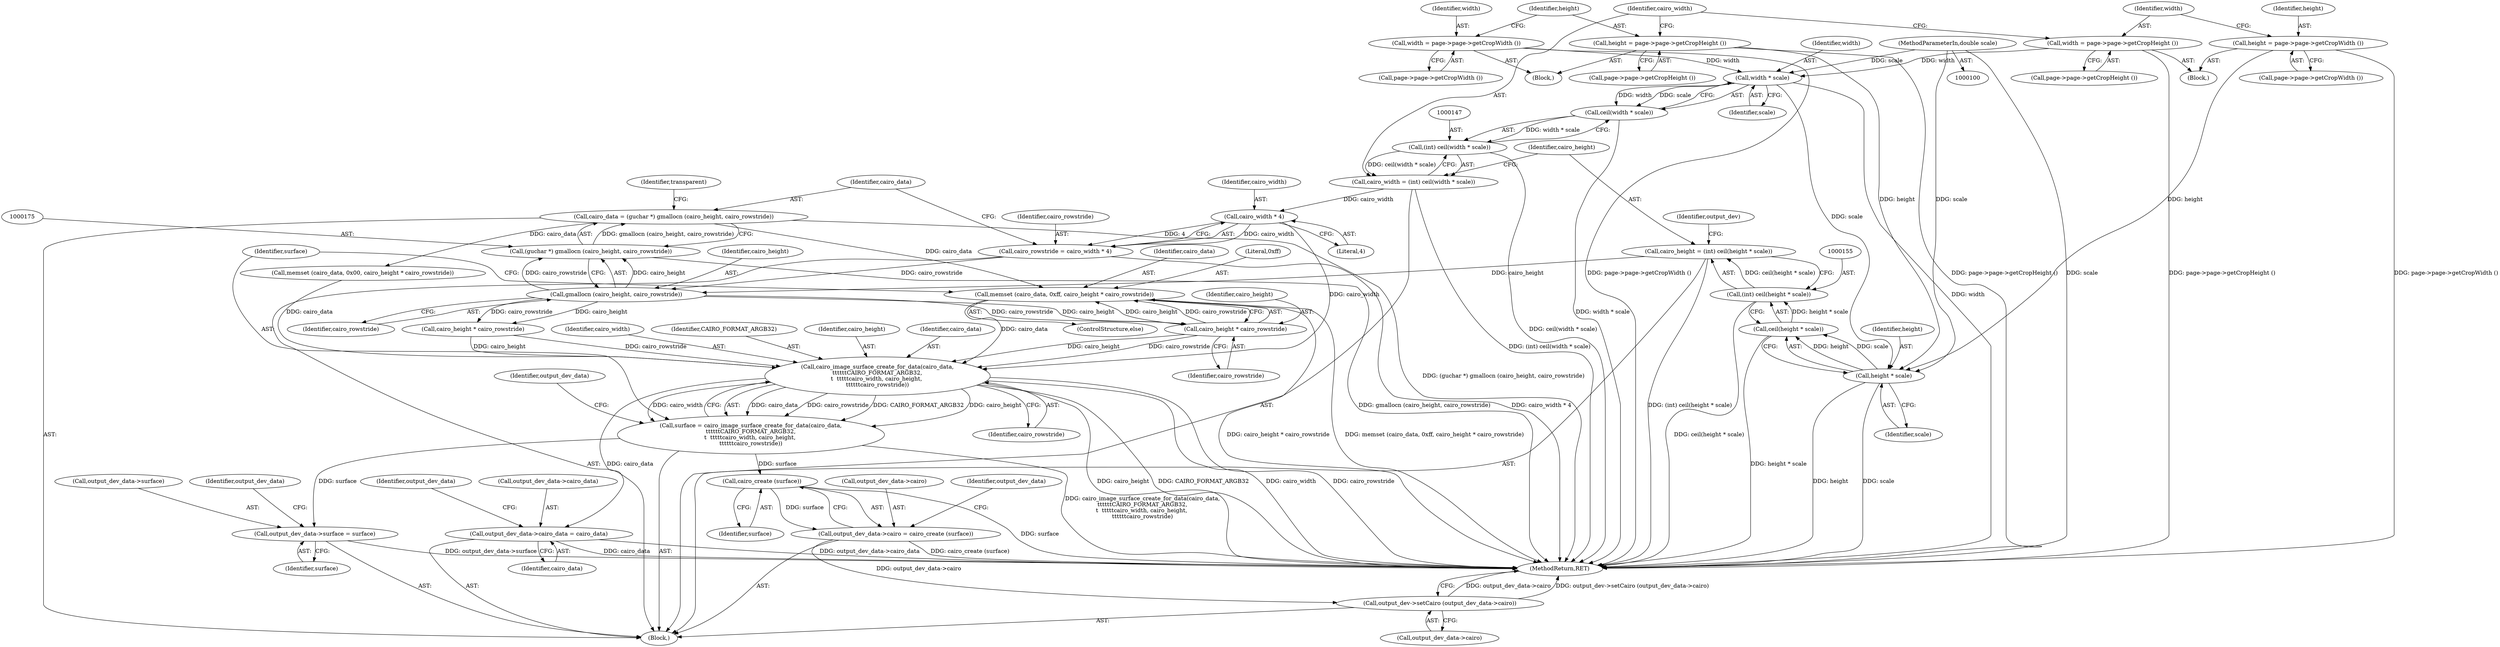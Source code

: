 digraph "0_poppler_9cf2325fb22f812b31858e519411f57747d39bd8@API" {
"1000188" [label="(Call,memset (cairo_data, 0xff, cairo_height * cairo_rowstride))"];
"1000172" [label="(Call,cairo_data = (guchar *) gmallocn (cairo_height, cairo_rowstride))"];
"1000174" [label="(Call,(guchar *) gmallocn (cairo_height, cairo_rowstride))"];
"1000176" [label="(Call,gmallocn (cairo_height, cairo_rowstride))"];
"1000152" [label="(Call,cairo_height = (int) ceil(height * scale))"];
"1000154" [label="(Call,(int) ceil(height * scale))"];
"1000156" [label="(Call,ceil(height * scale))"];
"1000157" [label="(Call,height * scale)"];
"1000141" [label="(Call,height = page->page->getCropHeight ())"];
"1000130" [label="(Call,height = page->page->getCropWidth ())"];
"1000149" [label="(Call,width * scale)"];
"1000138" [label="(Call,width = page->page->getCropWidth ())"];
"1000133" [label="(Call,width = page->page->getCropHeight ())"];
"1000102" [label="(MethodParameterIn,double scale)"];
"1000167" [label="(Call,cairo_rowstride = cairo_width * 4)"];
"1000169" [label="(Call,cairo_width * 4)"];
"1000144" [label="(Call,cairo_width = (int) ceil(width * scale))"];
"1000146" [label="(Call,(int) ceil(width * scale))"];
"1000148" [label="(Call,ceil(width * scale))"];
"1000191" [label="(Call,cairo_height * cairo_rowstride)"];
"1000196" [label="(Call,cairo_image_surface_create_for_data(cairo_data,\n\t\t\t\t\t\tCAIRO_FORMAT_ARGB32,\n\t  \t\t\t\t\tcairo_width, cairo_height, \n\t\t\t\t\t\tcairo_rowstride))"];
"1000194" [label="(Call,surface = cairo_image_surface_create_for_data(cairo_data,\n\t\t\t\t\t\tCAIRO_FORMAT_ARGB32,\n\t  \t\t\t\t\tcairo_width, cairo_height, \n\t\t\t\t\t\tcairo_rowstride))"];
"1000207" [label="(Call,output_dev_data->surface = surface)"];
"1000216" [label="(Call,cairo_create (surface))"];
"1000212" [label="(Call,output_dev_data->cairo = cairo_create (surface))"];
"1000218" [label="(Call,output_dev->setCairo (output_dev_data->cairo))"];
"1000202" [label="(Call,output_dev_data->cairo_data = cairo_data)"];
"1000180" [label="(Identifier,transparent)"];
"1000157" [label="(Call,height * scale)"];
"1000201" [label="(Identifier,cairo_rowstride)"];
"1000169" [label="(Call,cairo_width * 4)"];
"1000137" [label="(Block,)"];
"1000134" [label="(Identifier,width)"];
"1000148" [label="(Call,ceil(width * scale))"];
"1000184" [label="(Call,cairo_height * cairo_rowstride)"];
"1000143" [label="(Call,page->page->getCropHeight ())"];
"1000151" [label="(Identifier,scale)"];
"1000167" [label="(Call,cairo_rowstride = cairo_width * 4)"];
"1000146" [label="(Call,(int) ceil(width * scale))"];
"1000172" [label="(Call,cairo_data = (guchar *) gmallocn (cairo_height, cairo_rowstride))"];
"1000214" [label="(Identifier,output_dev_data)"];
"1000217" [label="(Identifier,surface)"];
"1000213" [label="(Call,output_dev_data->cairo)"];
"1000219" [label="(Call,output_dev_data->cairo)"];
"1000216" [label="(Call,cairo_create (surface))"];
"1000133" [label="(Call,width = page->page->getCropHeight ())"];
"1000145" [label="(Identifier,cairo_width)"];
"1000193" [label="(Identifier,cairo_rowstride)"];
"1000206" [label="(Identifier,cairo_data)"];
"1000174" [label="(Call,(guchar *) gmallocn (cairo_height, cairo_rowstride))"];
"1000178" [label="(Identifier,cairo_rowstride)"];
"1000204" [label="(Identifier,output_dev_data)"];
"1000161" [label="(Identifier,output_dev)"];
"1000132" [label="(Call,page->page->getCropWidth ())"];
"1000199" [label="(Identifier,cairo_width)"];
"1000196" [label="(Call,cairo_image_surface_create_for_data(cairo_data,\n\t\t\t\t\t\tCAIRO_FORMAT_ARGB32,\n\t  \t\t\t\t\tcairo_width, cairo_height, \n\t\t\t\t\t\tcairo_rowstride))"];
"1000181" [label="(Call,memset (cairo_data, 0x00, cairo_height * cairo_rowstride))"];
"1000177" [label="(Identifier,cairo_height)"];
"1000188" [label="(Call,memset (cairo_data, 0xff, cairo_height * cairo_rowstride))"];
"1000191" [label="(Call,cairo_height * cairo_rowstride)"];
"1000189" [label="(Identifier,cairo_data)"];
"1000142" [label="(Identifier,height)"];
"1000144" [label="(Call,cairo_width = (int) ceil(width * scale))"];
"1000187" [label="(ControlStructure,else)"];
"1000212" [label="(Call,output_dev_data->cairo = cairo_create (surface))"];
"1000131" [label="(Identifier,height)"];
"1000195" [label="(Identifier,surface)"];
"1000198" [label="(Identifier,CAIRO_FORMAT_ARGB32)"];
"1000200" [label="(Identifier,cairo_height)"];
"1000220" [label="(Identifier,output_dev_data)"];
"1000209" [label="(Identifier,output_dev_data)"];
"1000159" [label="(Identifier,scale)"];
"1000207" [label="(Call,output_dev_data->surface = surface)"];
"1000152" [label="(Call,cairo_height = (int) ceil(height * scale))"];
"1000156" [label="(Call,ceil(height * scale))"];
"1000194" [label="(Call,surface = cairo_image_surface_create_for_data(cairo_data,\n\t\t\t\t\t\tCAIRO_FORMAT_ARGB32,\n\t  \t\t\t\t\tcairo_width, cairo_height, \n\t\t\t\t\t\tcairo_rowstride))"];
"1000203" [label="(Call,output_dev_data->cairo_data)"];
"1000176" [label="(Call,gmallocn (cairo_height, cairo_rowstride))"];
"1000170" [label="(Identifier,cairo_width)"];
"1000173" [label="(Identifier,cairo_data)"];
"1000150" [label="(Identifier,width)"];
"1000192" [label="(Identifier,cairo_height)"];
"1000140" [label="(Call,page->page->getCropWidth ())"];
"1000208" [label="(Call,output_dev_data->surface)"];
"1000158" [label="(Identifier,height)"];
"1000141" [label="(Call,height = page->page->getCropHeight ())"];
"1000197" [label="(Identifier,cairo_data)"];
"1000222" [label="(MethodReturn,RET)"];
"1000135" [label="(Call,page->page->getCropHeight ())"];
"1000139" [label="(Identifier,width)"];
"1000153" [label="(Identifier,cairo_height)"];
"1000202" [label="(Call,output_dev_data->cairo_data = cairo_data)"];
"1000168" [label="(Identifier,cairo_rowstride)"];
"1000190" [label="(Literal,0xff)"];
"1000129" [label="(Block,)"];
"1000171" [label="(Literal,4)"];
"1000149" [label="(Call,width * scale)"];
"1000218" [label="(Call,output_dev->setCairo (output_dev_data->cairo))"];
"1000138" [label="(Call,width = page->page->getCropWidth ())"];
"1000154" [label="(Call,(int) ceil(height * scale))"];
"1000130" [label="(Call,height = page->page->getCropWidth ())"];
"1000211" [label="(Identifier,surface)"];
"1000106" [label="(Block,)"];
"1000102" [label="(MethodParameterIn,double scale)"];
"1000188" -> "1000187"  [label="AST: "];
"1000188" -> "1000191"  [label="CFG: "];
"1000189" -> "1000188"  [label="AST: "];
"1000190" -> "1000188"  [label="AST: "];
"1000191" -> "1000188"  [label="AST: "];
"1000195" -> "1000188"  [label="CFG: "];
"1000188" -> "1000222"  [label="DDG: memset (cairo_data, 0xff, cairo_height * cairo_rowstride)"];
"1000188" -> "1000222"  [label="DDG: cairo_height * cairo_rowstride"];
"1000172" -> "1000188"  [label="DDG: cairo_data"];
"1000191" -> "1000188"  [label="DDG: cairo_height"];
"1000191" -> "1000188"  [label="DDG: cairo_rowstride"];
"1000188" -> "1000196"  [label="DDG: cairo_data"];
"1000172" -> "1000106"  [label="AST: "];
"1000172" -> "1000174"  [label="CFG: "];
"1000173" -> "1000172"  [label="AST: "];
"1000174" -> "1000172"  [label="AST: "];
"1000180" -> "1000172"  [label="CFG: "];
"1000172" -> "1000222"  [label="DDG: (guchar *) gmallocn (cairo_height, cairo_rowstride)"];
"1000174" -> "1000172"  [label="DDG: gmallocn (cairo_height, cairo_rowstride)"];
"1000172" -> "1000181"  [label="DDG: cairo_data"];
"1000174" -> "1000176"  [label="CFG: "];
"1000175" -> "1000174"  [label="AST: "];
"1000176" -> "1000174"  [label="AST: "];
"1000174" -> "1000222"  [label="DDG: gmallocn (cairo_height, cairo_rowstride)"];
"1000176" -> "1000174"  [label="DDG: cairo_height"];
"1000176" -> "1000174"  [label="DDG: cairo_rowstride"];
"1000176" -> "1000178"  [label="CFG: "];
"1000177" -> "1000176"  [label="AST: "];
"1000178" -> "1000176"  [label="AST: "];
"1000152" -> "1000176"  [label="DDG: cairo_height"];
"1000167" -> "1000176"  [label="DDG: cairo_rowstride"];
"1000176" -> "1000184"  [label="DDG: cairo_height"];
"1000176" -> "1000184"  [label="DDG: cairo_rowstride"];
"1000176" -> "1000191"  [label="DDG: cairo_height"];
"1000176" -> "1000191"  [label="DDG: cairo_rowstride"];
"1000152" -> "1000106"  [label="AST: "];
"1000152" -> "1000154"  [label="CFG: "];
"1000153" -> "1000152"  [label="AST: "];
"1000154" -> "1000152"  [label="AST: "];
"1000161" -> "1000152"  [label="CFG: "];
"1000152" -> "1000222"  [label="DDG: (int) ceil(height * scale)"];
"1000154" -> "1000152"  [label="DDG: ceil(height * scale)"];
"1000154" -> "1000156"  [label="CFG: "];
"1000155" -> "1000154"  [label="AST: "];
"1000156" -> "1000154"  [label="AST: "];
"1000154" -> "1000222"  [label="DDG: ceil(height * scale)"];
"1000156" -> "1000154"  [label="DDG: height * scale"];
"1000156" -> "1000157"  [label="CFG: "];
"1000157" -> "1000156"  [label="AST: "];
"1000156" -> "1000222"  [label="DDG: height * scale"];
"1000157" -> "1000156"  [label="DDG: height"];
"1000157" -> "1000156"  [label="DDG: scale"];
"1000157" -> "1000159"  [label="CFG: "];
"1000158" -> "1000157"  [label="AST: "];
"1000159" -> "1000157"  [label="AST: "];
"1000157" -> "1000222"  [label="DDG: scale"];
"1000157" -> "1000222"  [label="DDG: height"];
"1000141" -> "1000157"  [label="DDG: height"];
"1000130" -> "1000157"  [label="DDG: height"];
"1000149" -> "1000157"  [label="DDG: scale"];
"1000102" -> "1000157"  [label="DDG: scale"];
"1000141" -> "1000137"  [label="AST: "];
"1000141" -> "1000143"  [label="CFG: "];
"1000142" -> "1000141"  [label="AST: "];
"1000143" -> "1000141"  [label="AST: "];
"1000145" -> "1000141"  [label="CFG: "];
"1000141" -> "1000222"  [label="DDG: page->page->getCropHeight ()"];
"1000130" -> "1000129"  [label="AST: "];
"1000130" -> "1000132"  [label="CFG: "];
"1000131" -> "1000130"  [label="AST: "];
"1000132" -> "1000130"  [label="AST: "];
"1000134" -> "1000130"  [label="CFG: "];
"1000130" -> "1000222"  [label="DDG: page->page->getCropWidth ()"];
"1000149" -> "1000148"  [label="AST: "];
"1000149" -> "1000151"  [label="CFG: "];
"1000150" -> "1000149"  [label="AST: "];
"1000151" -> "1000149"  [label="AST: "];
"1000148" -> "1000149"  [label="CFG: "];
"1000149" -> "1000222"  [label="DDG: width"];
"1000149" -> "1000148"  [label="DDG: width"];
"1000149" -> "1000148"  [label="DDG: scale"];
"1000138" -> "1000149"  [label="DDG: width"];
"1000133" -> "1000149"  [label="DDG: width"];
"1000102" -> "1000149"  [label="DDG: scale"];
"1000138" -> "1000137"  [label="AST: "];
"1000138" -> "1000140"  [label="CFG: "];
"1000139" -> "1000138"  [label="AST: "];
"1000140" -> "1000138"  [label="AST: "];
"1000142" -> "1000138"  [label="CFG: "];
"1000138" -> "1000222"  [label="DDG: page->page->getCropWidth ()"];
"1000133" -> "1000129"  [label="AST: "];
"1000133" -> "1000135"  [label="CFG: "];
"1000134" -> "1000133"  [label="AST: "];
"1000135" -> "1000133"  [label="AST: "];
"1000145" -> "1000133"  [label="CFG: "];
"1000133" -> "1000222"  [label="DDG: page->page->getCropHeight ()"];
"1000102" -> "1000100"  [label="AST: "];
"1000102" -> "1000222"  [label="DDG: scale"];
"1000167" -> "1000106"  [label="AST: "];
"1000167" -> "1000169"  [label="CFG: "];
"1000168" -> "1000167"  [label="AST: "];
"1000169" -> "1000167"  [label="AST: "];
"1000173" -> "1000167"  [label="CFG: "];
"1000167" -> "1000222"  [label="DDG: cairo_width * 4"];
"1000169" -> "1000167"  [label="DDG: cairo_width"];
"1000169" -> "1000167"  [label="DDG: 4"];
"1000169" -> "1000171"  [label="CFG: "];
"1000170" -> "1000169"  [label="AST: "];
"1000171" -> "1000169"  [label="AST: "];
"1000144" -> "1000169"  [label="DDG: cairo_width"];
"1000169" -> "1000196"  [label="DDG: cairo_width"];
"1000144" -> "1000106"  [label="AST: "];
"1000144" -> "1000146"  [label="CFG: "];
"1000145" -> "1000144"  [label="AST: "];
"1000146" -> "1000144"  [label="AST: "];
"1000153" -> "1000144"  [label="CFG: "];
"1000144" -> "1000222"  [label="DDG: (int) ceil(width * scale)"];
"1000146" -> "1000144"  [label="DDG: ceil(width * scale)"];
"1000146" -> "1000148"  [label="CFG: "];
"1000147" -> "1000146"  [label="AST: "];
"1000148" -> "1000146"  [label="AST: "];
"1000146" -> "1000222"  [label="DDG: ceil(width * scale)"];
"1000148" -> "1000146"  [label="DDG: width * scale"];
"1000148" -> "1000222"  [label="DDG: width * scale"];
"1000191" -> "1000193"  [label="CFG: "];
"1000192" -> "1000191"  [label="AST: "];
"1000193" -> "1000191"  [label="AST: "];
"1000191" -> "1000196"  [label="DDG: cairo_height"];
"1000191" -> "1000196"  [label="DDG: cairo_rowstride"];
"1000196" -> "1000194"  [label="AST: "];
"1000196" -> "1000201"  [label="CFG: "];
"1000197" -> "1000196"  [label="AST: "];
"1000198" -> "1000196"  [label="AST: "];
"1000199" -> "1000196"  [label="AST: "];
"1000200" -> "1000196"  [label="AST: "];
"1000201" -> "1000196"  [label="AST: "];
"1000194" -> "1000196"  [label="CFG: "];
"1000196" -> "1000222"  [label="DDG: cairo_width"];
"1000196" -> "1000222"  [label="DDG: cairo_rowstride"];
"1000196" -> "1000222"  [label="DDG: cairo_height"];
"1000196" -> "1000222"  [label="DDG: CAIRO_FORMAT_ARGB32"];
"1000196" -> "1000194"  [label="DDG: cairo_data"];
"1000196" -> "1000194"  [label="DDG: cairo_rowstride"];
"1000196" -> "1000194"  [label="DDG: CAIRO_FORMAT_ARGB32"];
"1000196" -> "1000194"  [label="DDG: cairo_height"];
"1000196" -> "1000194"  [label="DDG: cairo_width"];
"1000181" -> "1000196"  [label="DDG: cairo_data"];
"1000184" -> "1000196"  [label="DDG: cairo_height"];
"1000184" -> "1000196"  [label="DDG: cairo_rowstride"];
"1000196" -> "1000202"  [label="DDG: cairo_data"];
"1000194" -> "1000106"  [label="AST: "];
"1000195" -> "1000194"  [label="AST: "];
"1000204" -> "1000194"  [label="CFG: "];
"1000194" -> "1000222"  [label="DDG: cairo_image_surface_create_for_data(cairo_data,\n\t\t\t\t\t\tCAIRO_FORMAT_ARGB32,\n\t  \t\t\t\t\tcairo_width, cairo_height, \n\t\t\t\t\t\tcairo_rowstride)"];
"1000194" -> "1000207"  [label="DDG: surface"];
"1000194" -> "1000216"  [label="DDG: surface"];
"1000207" -> "1000106"  [label="AST: "];
"1000207" -> "1000211"  [label="CFG: "];
"1000208" -> "1000207"  [label="AST: "];
"1000211" -> "1000207"  [label="AST: "];
"1000214" -> "1000207"  [label="CFG: "];
"1000207" -> "1000222"  [label="DDG: output_dev_data->surface"];
"1000216" -> "1000212"  [label="AST: "];
"1000216" -> "1000217"  [label="CFG: "];
"1000217" -> "1000216"  [label="AST: "];
"1000212" -> "1000216"  [label="CFG: "];
"1000216" -> "1000222"  [label="DDG: surface"];
"1000216" -> "1000212"  [label="DDG: surface"];
"1000212" -> "1000106"  [label="AST: "];
"1000213" -> "1000212"  [label="AST: "];
"1000220" -> "1000212"  [label="CFG: "];
"1000212" -> "1000222"  [label="DDG: cairo_create (surface)"];
"1000212" -> "1000218"  [label="DDG: output_dev_data->cairo"];
"1000218" -> "1000106"  [label="AST: "];
"1000218" -> "1000219"  [label="CFG: "];
"1000219" -> "1000218"  [label="AST: "];
"1000222" -> "1000218"  [label="CFG: "];
"1000218" -> "1000222"  [label="DDG: output_dev_data->cairo"];
"1000218" -> "1000222"  [label="DDG: output_dev->setCairo (output_dev_data->cairo)"];
"1000202" -> "1000106"  [label="AST: "];
"1000202" -> "1000206"  [label="CFG: "];
"1000203" -> "1000202"  [label="AST: "];
"1000206" -> "1000202"  [label="AST: "];
"1000209" -> "1000202"  [label="CFG: "];
"1000202" -> "1000222"  [label="DDG: cairo_data"];
"1000202" -> "1000222"  [label="DDG: output_dev_data->cairo_data"];
}
